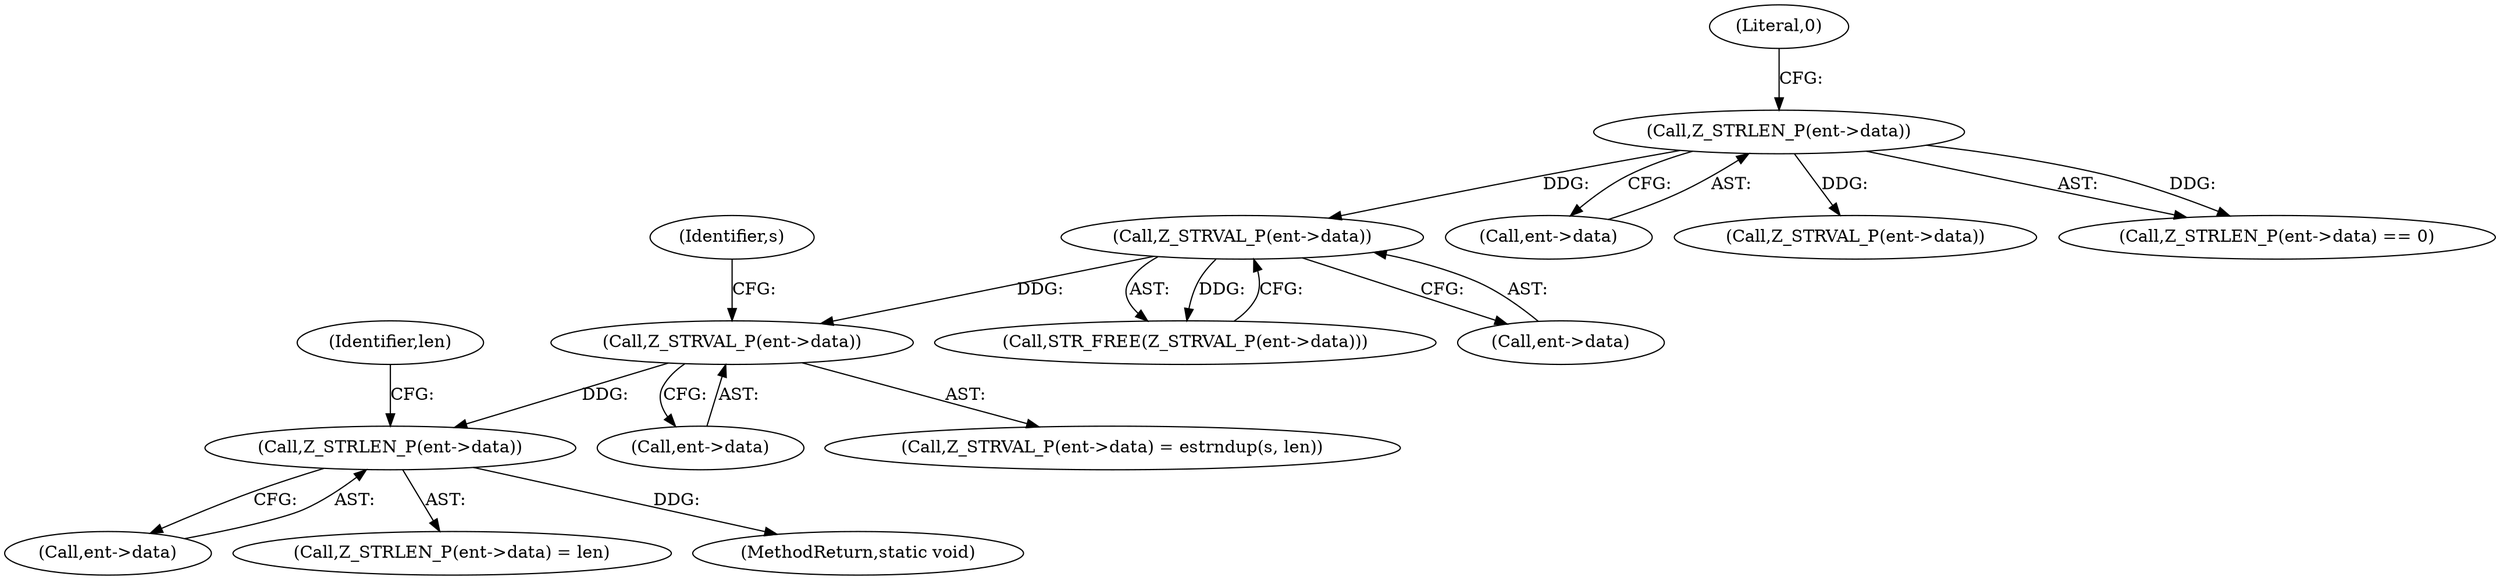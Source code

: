 digraph "0_php-src_a44c89e8af7c2410f4bfc5e097be2a5d0639a60c?w=1@pointer" {
"1000150" [label="(Call,Z_STRVAL_P(ent->data))"];
"1000145" [label="(Call,Z_STRVAL_P(ent->data))"];
"1000138" [label="(Call,Z_STRLEN_P(ent->data))"];
"1000158" [label="(Call,Z_STRLEN_P(ent->data))"];
"1000155" [label="(Identifier,s)"];
"1000142" [label="(Literal,0)"];
"1000151" [label="(Call,ent->data)"];
"1000139" [label="(Call,ent->data)"];
"1000138" [label="(Call,Z_STRLEN_P(ent->data))"];
"1000158" [label="(Call,Z_STRLEN_P(ent->data))"];
"1000144" [label="(Call,STR_FREE(Z_STRVAL_P(ent->data)))"];
"1000150" [label="(Call,Z_STRVAL_P(ent->data))"];
"1000166" [label="(Call,Z_STRVAL_P(ent->data))"];
"1000159" [label="(Call,ent->data)"];
"1000137" [label="(Call,Z_STRLEN_P(ent->data) == 0)"];
"1000157" [label="(Call,Z_STRLEN_P(ent->data) = len)"];
"1000429" [label="(MethodReturn,static void)"];
"1000149" [label="(Call,Z_STRVAL_P(ent->data) = estrndup(s, len))"];
"1000162" [label="(Identifier,len)"];
"1000145" [label="(Call,Z_STRVAL_P(ent->data))"];
"1000146" [label="(Call,ent->data)"];
"1000150" -> "1000149"  [label="AST: "];
"1000150" -> "1000151"  [label="CFG: "];
"1000151" -> "1000150"  [label="AST: "];
"1000155" -> "1000150"  [label="CFG: "];
"1000145" -> "1000150"  [label="DDG: "];
"1000150" -> "1000158"  [label="DDG: "];
"1000145" -> "1000144"  [label="AST: "];
"1000145" -> "1000146"  [label="CFG: "];
"1000146" -> "1000145"  [label="AST: "];
"1000144" -> "1000145"  [label="CFG: "];
"1000145" -> "1000144"  [label="DDG: "];
"1000138" -> "1000145"  [label="DDG: "];
"1000138" -> "1000137"  [label="AST: "];
"1000138" -> "1000139"  [label="CFG: "];
"1000139" -> "1000138"  [label="AST: "];
"1000142" -> "1000138"  [label="CFG: "];
"1000138" -> "1000137"  [label="DDG: "];
"1000138" -> "1000166"  [label="DDG: "];
"1000158" -> "1000157"  [label="AST: "];
"1000158" -> "1000159"  [label="CFG: "];
"1000159" -> "1000158"  [label="AST: "];
"1000162" -> "1000158"  [label="CFG: "];
"1000158" -> "1000429"  [label="DDG: "];
}
